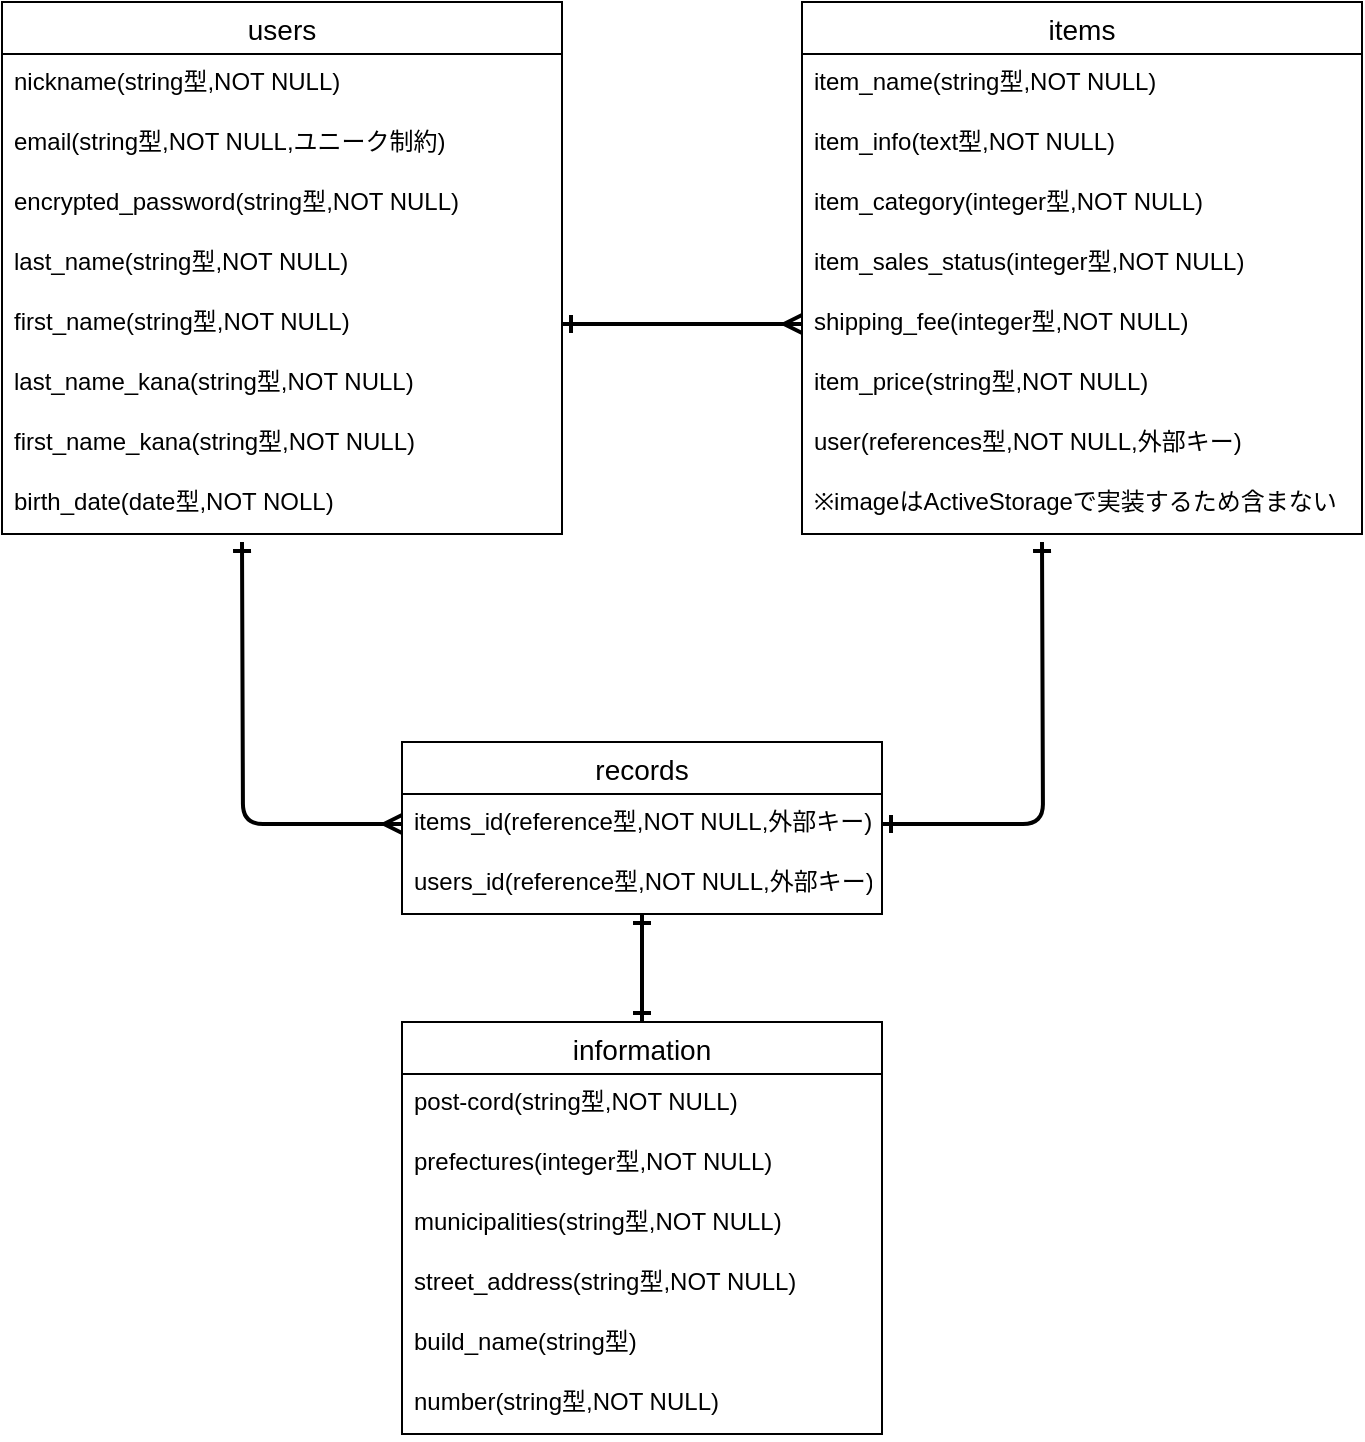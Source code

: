 <mxfile>
    <diagram id="j8K_ykEpmxRs58fGG6Gu" name="ページ1">
        <mxGraphModel dx="637" dy="1684" grid="1" gridSize="10" guides="1" tooltips="1" connect="1" arrows="1" fold="1" page="1" pageScale="1" pageWidth="827" pageHeight="1169" math="0" shadow="0">
            <root>
                <mxCell id="0"/>
                <mxCell id="1" parent="0"/>
                <mxCell id="2" value="users" style="swimlane;fontStyle=0;childLayout=stackLayout;horizontal=1;startSize=26;horizontalStack=0;resizeParent=1;resizeParentMax=0;resizeLast=0;collapsible=1;marginBottom=0;align=center;fontSize=14;" vertex="1" parent="1">
                    <mxGeometry x="40" y="-1150" width="280" height="266" as="geometry"/>
                </mxCell>
                <mxCell id="3" value="nickname(string型,NOT NULL)" style="text;strokeColor=none;fillColor=none;spacingLeft=4;spacingRight=4;overflow=hidden;rotatable=0;points=[[0,0.5],[1,0.5]];portConstraint=eastwest;fontSize=12;" vertex="1" parent="2">
                    <mxGeometry y="26" width="280" height="30" as="geometry"/>
                </mxCell>
                <mxCell id="4" value="email(string型,NOT NULL,ユニーク制約)" style="text;strokeColor=none;fillColor=none;spacingLeft=4;spacingRight=4;overflow=hidden;rotatable=0;points=[[0,0.5],[1,0.5]];portConstraint=eastwest;fontSize=12;" vertex="1" parent="2">
                    <mxGeometry y="56" width="280" height="30" as="geometry"/>
                </mxCell>
                <mxCell id="5" value="encrypted_password(string型,NOT NULL)" style="text;strokeColor=none;fillColor=none;spacingLeft=4;spacingRight=4;overflow=hidden;rotatable=0;points=[[0,0.5],[1,0.5]];portConstraint=eastwest;fontSize=12;" vertex="1" parent="2">
                    <mxGeometry y="86" width="280" height="30" as="geometry"/>
                </mxCell>
                <mxCell id="57" value="last_name(string型,NOT NULL)" style="text;strokeColor=none;fillColor=none;spacingLeft=4;spacingRight=4;overflow=hidden;rotatable=0;points=[[0,0.5],[1,0.5]];portConstraint=eastwest;fontSize=12;" vertex="1" parent="2">
                    <mxGeometry y="116" width="280" height="30" as="geometry"/>
                </mxCell>
                <mxCell id="55" value="first_name(string型,NOT NULL)" style="text;strokeColor=none;fillColor=none;spacingLeft=4;spacingRight=4;overflow=hidden;rotatable=0;points=[[0,0.5],[1,0.5]];portConstraint=eastwest;fontSize=12;" vertex="1" parent="2">
                    <mxGeometry y="146" width="280" height="30" as="geometry"/>
                </mxCell>
                <mxCell id="61" value="last_name_kana(string型,NOT NULL)" style="text;strokeColor=none;fillColor=none;spacingLeft=4;spacingRight=4;overflow=hidden;rotatable=0;points=[[0,0.5],[1,0.5]];portConstraint=eastwest;fontSize=12;" vertex="1" parent="2">
                    <mxGeometry y="176" width="280" height="30" as="geometry"/>
                </mxCell>
                <mxCell id="63" value="first_name_kana(string型,NOT NULL)" style="text;strokeColor=none;fillColor=none;spacingLeft=4;spacingRight=4;overflow=hidden;rotatable=0;points=[[0,0.5],[1,0.5]];portConstraint=eastwest;fontSize=12;" vertex="1" parent="2">
                    <mxGeometry y="206" width="280" height="30" as="geometry"/>
                </mxCell>
                <mxCell id="64" value="birth_date(date型,NOT NOLL)" style="text;strokeColor=none;fillColor=none;spacingLeft=4;spacingRight=4;overflow=hidden;rotatable=0;points=[[0,0.5],[1,0.5]];portConstraint=eastwest;fontSize=12;" vertex="1" parent="2">
                    <mxGeometry y="236" width="280" height="30" as="geometry"/>
                </mxCell>
                <mxCell id="7" value="items" style="swimlane;fontStyle=0;childLayout=stackLayout;horizontal=1;startSize=26;horizontalStack=0;resizeParent=1;resizeParentMax=0;resizeLast=0;collapsible=1;marginBottom=0;align=center;fontSize=14;" vertex="1" parent="1">
                    <mxGeometry x="440" y="-1150" width="280" height="266" as="geometry"/>
                </mxCell>
                <mxCell id="9" value="item_name(string型,NOT NULL)" style="text;strokeColor=none;fillColor=none;spacingLeft=4;spacingRight=4;overflow=hidden;rotatable=0;points=[[0,0.5],[1,0.5]];portConstraint=eastwest;fontSize=12;" vertex="1" parent="7">
                    <mxGeometry y="26" width="280" height="30" as="geometry"/>
                </mxCell>
                <mxCell id="10" value="item_info(text型,NOT NULL)" style="text;strokeColor=none;fillColor=none;spacingLeft=4;spacingRight=4;overflow=hidden;rotatable=0;points=[[0,0.5],[1,0.5]];portConstraint=eastwest;fontSize=12;" vertex="1" parent="7">
                    <mxGeometry y="56" width="280" height="30" as="geometry"/>
                </mxCell>
                <mxCell id="12" value="item_category(integer型,NOT NULL)" style="text;strokeColor=none;fillColor=none;spacingLeft=4;spacingRight=4;overflow=hidden;rotatable=0;points=[[0,0.5],[1,0.5]];portConstraint=eastwest;fontSize=12;" vertex="1" parent="7">
                    <mxGeometry y="86" width="280" height="30" as="geometry"/>
                </mxCell>
                <mxCell id="14" value="item_sales_status(integer型,NOT NULL)" style="text;strokeColor=none;fillColor=none;spacingLeft=4;spacingRight=4;overflow=hidden;rotatable=0;points=[[0,0.5],[1,0.5]];portConstraint=eastwest;fontSize=12;" vertex="1" parent="7">
                    <mxGeometry y="116" width="280" height="30" as="geometry"/>
                </mxCell>
                <mxCell id="15" value="shipping_fee(integer型,NOT NULL)" style="text;strokeColor=none;fillColor=none;spacingLeft=4;spacingRight=4;overflow=hidden;rotatable=0;points=[[0,0.5],[1,0.5]];portConstraint=eastwest;fontSize=12;" vertex="1" parent="7">
                    <mxGeometry y="146" width="280" height="30" as="geometry"/>
                </mxCell>
                <mxCell id="18" value="item_price(string型,NOT NULL)" style="text;strokeColor=none;fillColor=none;spacingLeft=4;spacingRight=4;overflow=hidden;rotatable=0;points=[[0,0.5],[1,0.5]];portConstraint=eastwest;fontSize=12;" vertex="1" parent="7">
                    <mxGeometry y="176" width="280" height="30" as="geometry"/>
                </mxCell>
                <mxCell id="67" value="user(references型,NOT NULL,外部キー)" style="text;strokeColor=none;fillColor=none;spacingLeft=4;spacingRight=4;overflow=hidden;rotatable=0;points=[[0,0.5],[1,0.5]];portConstraint=eastwest;fontSize=12;" vertex="1" parent="7">
                    <mxGeometry y="206" width="280" height="30" as="geometry"/>
                </mxCell>
                <mxCell id="68" value="※imageはActiveStorageで実装するため含まない" style="text;strokeColor=none;fillColor=none;spacingLeft=4;spacingRight=4;overflow=hidden;rotatable=0;points=[[0,0.5],[1,0.5]];portConstraint=eastwest;fontSize=12;" vertex="1" parent="7">
                    <mxGeometry y="236" width="280" height="30" as="geometry"/>
                </mxCell>
                <mxCell id="23" value="records" style="swimlane;fontStyle=0;childLayout=stackLayout;horizontal=1;startSize=26;horizontalStack=0;resizeParent=1;resizeParentMax=0;resizeLast=0;collapsible=1;marginBottom=0;align=center;fontSize=14;" vertex="1" parent="1">
                    <mxGeometry x="240" y="-780" width="240" height="86" as="geometry"/>
                </mxCell>
                <mxCell id="24" value="items_id(reference型,NOT NULL,外部キー)" style="text;strokeColor=none;fillColor=none;spacingLeft=4;spacingRight=4;overflow=hidden;rotatable=0;points=[[0,0.5],[1,0.5]];portConstraint=eastwest;fontSize=12;" vertex="1" parent="23">
                    <mxGeometry y="26" width="240" height="30" as="geometry"/>
                </mxCell>
                <mxCell id="25" value="users_id(reference型,NOT NULL,外部キー)" style="text;strokeColor=none;fillColor=none;spacingLeft=4;spacingRight=4;overflow=hidden;rotatable=0;points=[[0,0.5],[1,0.5]];portConstraint=eastwest;fontSize=12;" vertex="1" parent="23">
                    <mxGeometry y="56" width="240" height="30" as="geometry"/>
                </mxCell>
                <mxCell id="54" style="edgeStyle=none;html=1;exitX=0.5;exitY=0;exitDx=0;exitDy=0;startArrow=ERone;startFill=0;endArrow=ERone;endFill=0;strokeWidth=2;" edge="1" parent="1" source="38" target="25">
                    <mxGeometry relative="1" as="geometry"/>
                </mxCell>
                <mxCell id="38" value="information" style="swimlane;fontStyle=0;childLayout=stackLayout;horizontal=1;startSize=26;horizontalStack=0;resizeParent=1;resizeParentMax=0;resizeLast=0;collapsible=1;marginBottom=0;align=center;fontSize=14;" vertex="1" parent="1">
                    <mxGeometry x="240" y="-640" width="240" height="206" as="geometry"/>
                </mxCell>
                <mxCell id="39" value="post-cord(string型,NOT NULL)" style="text;strokeColor=none;fillColor=none;spacingLeft=4;spacingRight=4;overflow=hidden;rotatable=0;points=[[0,0.5],[1,0.5]];portConstraint=eastwest;fontSize=12;" vertex="1" parent="38">
                    <mxGeometry y="26" width="240" height="30" as="geometry"/>
                </mxCell>
                <mxCell id="43" value="prefectures(integer型,NOT NULL)" style="text;strokeColor=none;fillColor=none;spacingLeft=4;spacingRight=4;overflow=hidden;rotatable=0;points=[[0,0.5],[1,0.5]];portConstraint=eastwest;fontSize=12;" vertex="1" parent="38">
                    <mxGeometry y="56" width="240" height="30" as="geometry"/>
                </mxCell>
                <mxCell id="40" value="municipalities(string型,NOT NULL)" style="text;strokeColor=none;fillColor=none;spacingLeft=4;spacingRight=4;overflow=hidden;rotatable=0;points=[[0,0.5],[1,0.5]];portConstraint=eastwest;fontSize=12;" vertex="1" parent="38">
                    <mxGeometry y="86" width="240" height="30" as="geometry"/>
                </mxCell>
                <mxCell id="41" value="street_address(string型,NOT NULL)" style="text;strokeColor=none;fillColor=none;spacingLeft=4;spacingRight=4;overflow=hidden;rotatable=0;points=[[0,0.5],[1,0.5]];portConstraint=eastwest;fontSize=12;" vertex="1" parent="38">
                    <mxGeometry y="116" width="240" height="30" as="geometry"/>
                </mxCell>
                <mxCell id="71" value="build_name(string型)" style="text;strokeColor=none;fillColor=none;spacingLeft=4;spacingRight=4;overflow=hidden;rotatable=0;points=[[0,0.5],[1,0.5]];portConstraint=eastwest;fontSize=12;" vertex="1" parent="38">
                    <mxGeometry y="146" width="240" height="30" as="geometry"/>
                </mxCell>
                <mxCell id="42" value="number(string型,NOT NULL)" style="text;strokeColor=none;fillColor=none;spacingLeft=4;spacingRight=4;overflow=hidden;rotatable=0;points=[[0,0.5],[1,0.5]];portConstraint=eastwest;fontSize=12;" vertex="1" parent="38">
                    <mxGeometry y="176" width="240" height="30" as="geometry"/>
                </mxCell>
                <mxCell id="66" style="edgeStyle=orthogonalEdgeStyle;html=1;exitX=0;exitY=0.5;exitDx=0;exitDy=0;strokeWidth=2;startArrow=ERmany;startFill=0;endArrow=ERone;endFill=0;" edge="1" parent="1" source="24">
                    <mxGeometry relative="1" as="geometry">
                        <mxPoint x="160" y="-880" as="targetPoint"/>
                    </mxGeometry>
                </mxCell>
                <mxCell id="69" style="edgeStyle=orthogonalEdgeStyle;html=1;exitX=0;exitY=0.5;exitDx=0;exitDy=0;entryX=1;entryY=0.5;entryDx=0;entryDy=0;strokeWidth=2;startArrow=ERmany;startFill=0;endArrow=ERone;endFill=0;" edge="1" parent="1" source="15" target="55">
                    <mxGeometry relative="1" as="geometry"/>
                </mxCell>
                <mxCell id="70" style="edgeStyle=orthogonalEdgeStyle;html=1;exitX=1;exitY=0.5;exitDx=0;exitDy=0;strokeWidth=2;startArrow=ERone;startFill=0;endArrow=ERone;endFill=0;" edge="1" parent="1" source="24">
                    <mxGeometry relative="1" as="geometry">
                        <mxPoint x="560" y="-880" as="targetPoint"/>
                    </mxGeometry>
                </mxCell>
            </root>
        </mxGraphModel>
    </diagram>
</mxfile>